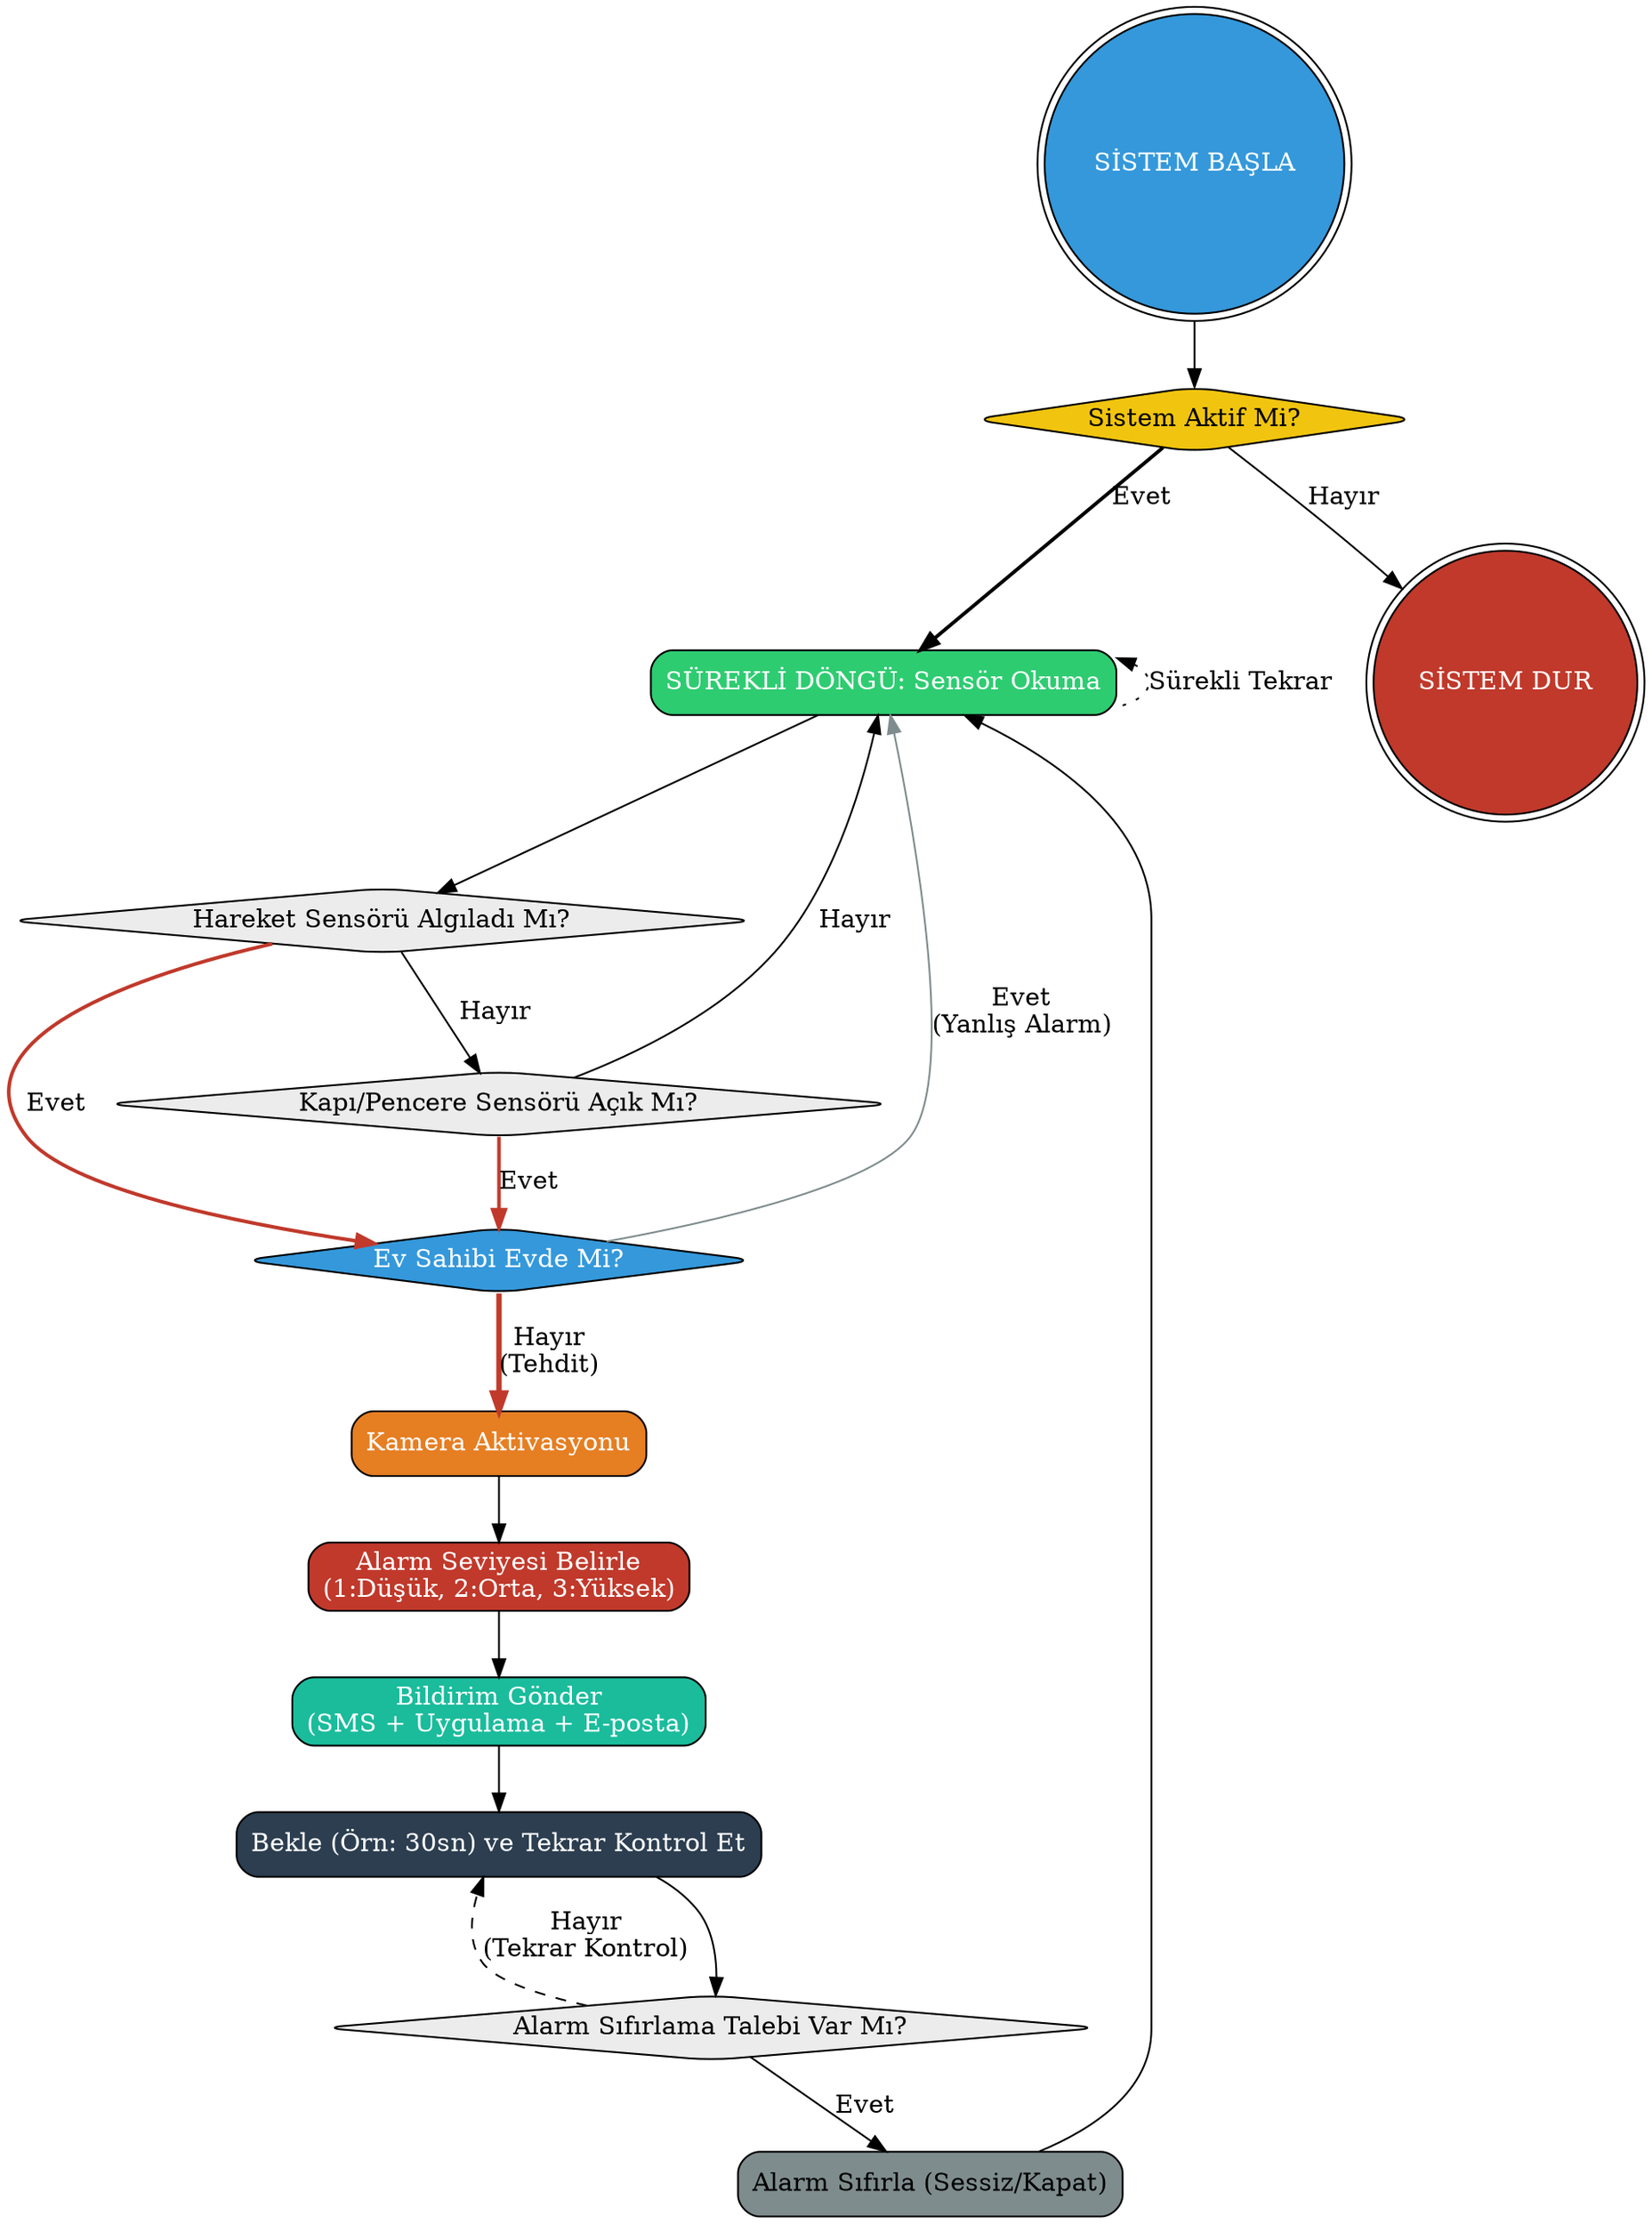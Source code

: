 digraph GüvenlikSistemiAkisi {
    // Grafik Ayarları
    rankdir=TB; // Yukarından aşağıya akış (Top-to-Bottom)
    node [shape=box, style="rounded, filled", fillcolor="#ECECEC"]; // Varsayılan düğüm stili
    
    // Düğümlerin Tanımlanması
    BASLA [label="SİSTEM BAŞLA", shape=doublecircle, fillcolor="#3498DB", fontcolor=white];
    AKTIF_KONTROL [label="Sistem Aktif Mi?", shape=diamond, fillcolor="#F1C40F"];
    SENSOR_DONGUSU [label="SÜREKLİ DÖNGÜ: Sensör Okuma", shape=box, fillcolor="#2ECC71", fontcolor=white];
    HAREKET_KONTROL [label="Hareket Sensörü Algıladı Mı?", shape=diamond];
    KAPI_KONTROL [label="Kapı/Pencere Sensörü Açık Mı?", shape=diamond];
    KAMERA_AKTIF [label="Kamera Aktivasyonu", fillcolor="#E67E22", fontcolor=white];
    EVDE_KONTROL [label="Ev Sahibi Evde Mi?", shape=diamond, fillcolor="#3498DB", fontcolor=white];
    ALARM_SEVIYESI [label="Alarm Seviyesi Belirle\n(1:Düşük, 2:Orta, 3:Yüksek)", fillcolor="#C0392B", fontcolor=white];
    BILDIRIM_GONDER [label="Bildirim Gönder\n(SMS + Uygulama + E-posta)", fillcolor="#1ABC9C", fontcolor=white];
    BEKLE_KONTROL [label="Bekle (Örn: 30sn) ve Tekrar Kontrol Et", fillcolor="#2C3E50", fontcolor=white];
    SIFIRLA_KONTROL [label="Alarm Sıfırlama Talebi Var Mı?", shape=diamond];
    ALARM_SIFIRLA [label="Alarm Sıfırla (Sessiz/Kapat)", fillcolor="#7F8C8D"];
    SON [label="SİSTEM DUR", shape=doublecircle, fillcolor="#C0392B", fontcolor=white];
    
    // Kenarlar (Akış Bağlantıları)

    // Başlangıç ve Aktivasyon
    BASLA -> AKTIF_KONTROL;
    AKTIF_KONTROL -> SENSOR_DONGUSU [label="Evet", penwidth=2];
    AKTIF_KONTROL -> SON [label="Hayır"];

    // Ana Sürekli Döngü
    SENSOR_DONGUSU -> HAREKET_KONTROL;
    
    // Hareket Kontrolü
    HAREKET_KONTROL -> KAPI_KONTROL [label="Hayır"]; // Hareket yoksa, kapıyı kontrol et
    HAREKET_KONTROL -> EVDE_KONTROL [label="Evet", color="#C0392B", penwidth=2]; // Hareket varsa, tehdit olabilir

    // Kapı Kontrolü
    KAPI_KONTROL -> SENSOR_DONGUSU [label="Hayır"]; // Kapı da açıksa, döngü başına dön
    KAPI_KONTROL -> EVDE_KONTROL [label="Evet", color="#C0392B", penwidth=2]; // Kapı açıksa, tehdit olabilir

    // Yanlış Alarm Kontrolü
    EVDE_KONTROL -> SENSOR_DONGUSU [label="Evet\n(Yanlış Alarm)", color="#7F8C8D"]; // Evdeyse, sistemi döngüye döndür
    EVDE_KONTROL -> KAMERA_AKTIF [label="Hayır\n(Tehdit)", color="#C0392B", penwidth=3]; 

    // Tehdit Tepkisi
    KAMERA_AKTIF -> ALARM_SEVIYESI;
    ALARM_SEVIYESI -> BILDIRIM_GONDER;
    BILDIRIM_GONDER -> BEKLE_KONTROL;
    
    // Alarm Sıfırlama Döngüsü
    BEKLE_KONTROL -> SIFIRLA_KONTROL;
    SIFIRLA_KONTROL -> ALARM_SIFIRLA [label="Evet"];
    SIFIRLA_KONTROL -> BEKLE_KONTROL [label="Hayır\n(Tekrar Kontrol)", style=dashed]; // Sıfırlanmazsa, tekrar bekleme/kontrol döngüsüne girer
    
    ALARM_SIFIRLA -> SENSOR_DONGUSU; // Sıfırlandıktan sonra ana döngüye geri dön
    
    // Sürekli Döngüyü Göster
    SENSOR_DONGUSU -> SENSOR_DONGUSU [label="Sürekli Tekrar", style=dotted, dir=back];

}
